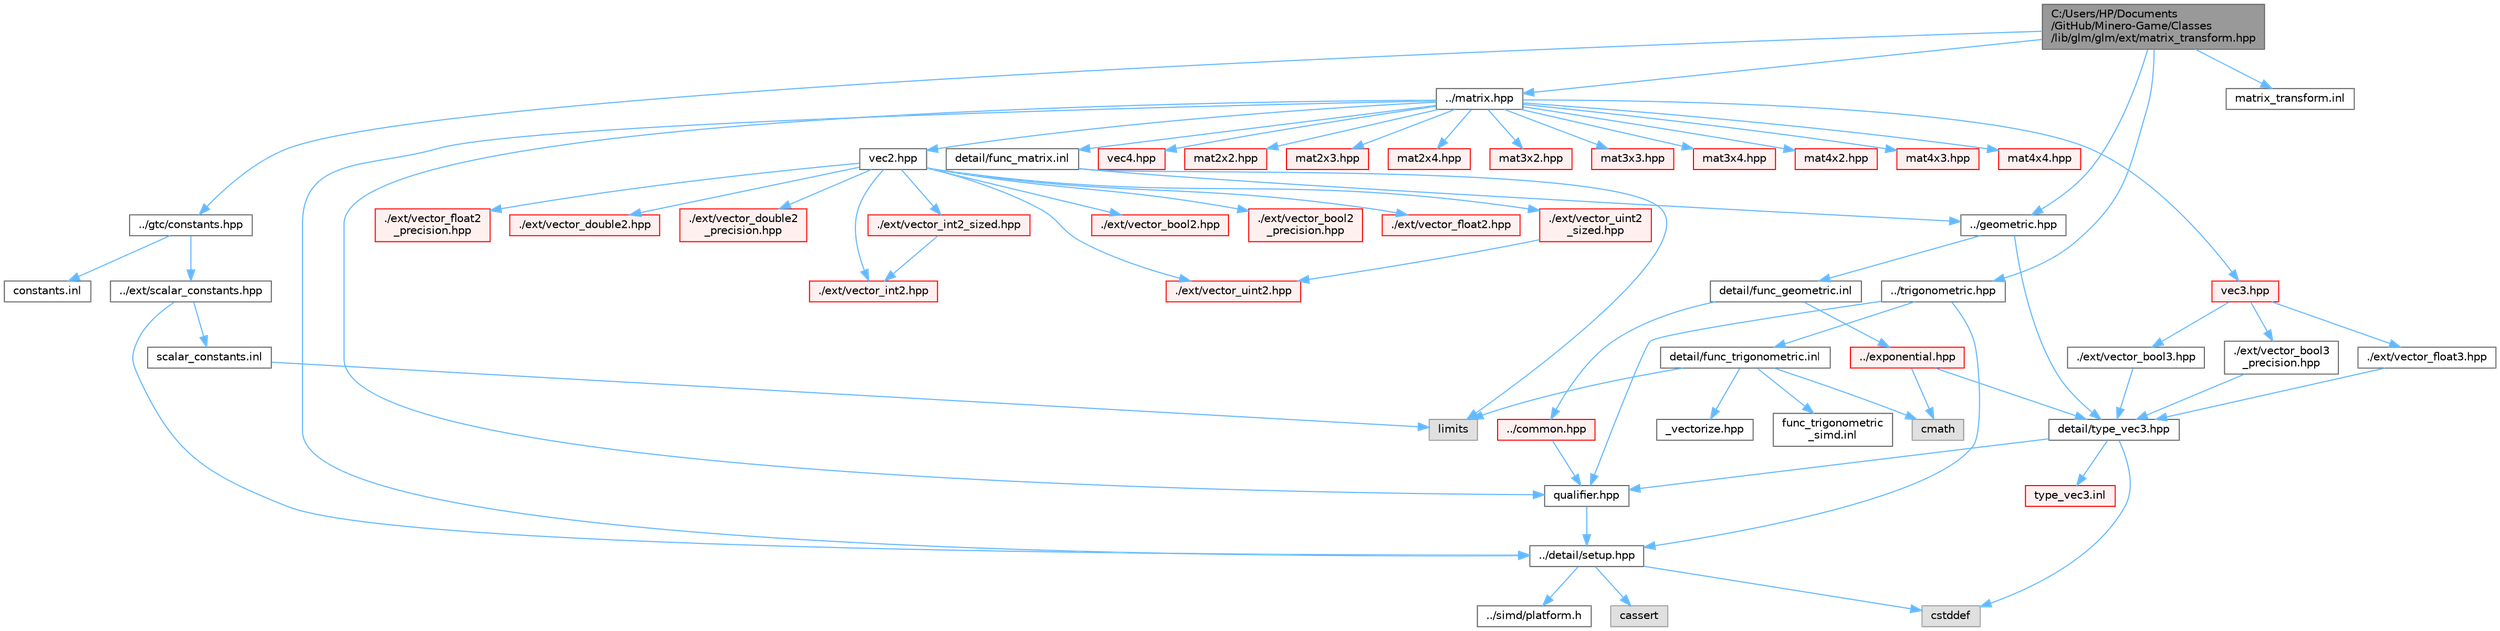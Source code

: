 digraph "C:/Users/HP/Documents/GitHub/Minero-Game/Classes/lib/glm/glm/ext/matrix_transform.hpp"
{
 // LATEX_PDF_SIZE
  bgcolor="transparent";
  edge [fontname=Helvetica,fontsize=10,labelfontname=Helvetica,labelfontsize=10];
  node [fontname=Helvetica,fontsize=10,shape=box,height=0.2,width=0.4];
  Node1 [id="Node000001",label="C:/Users/HP/Documents\l/GitHub/Minero-Game/Classes\l/lib/glm/glm/ext/matrix_transform.hpp",height=0.2,width=0.4,color="gray40", fillcolor="grey60", style="filled", fontcolor="black",tooltip=" "];
  Node1 -> Node2 [id="edge133_Node000001_Node000002",color="steelblue1",style="solid",tooltip=" "];
  Node2 [id="Node000002",label="../gtc/constants.hpp",height=0.2,width=0.4,color="grey40", fillcolor="white", style="filled",URL="$_classes_2lib_2glm_2glm_2gtc_2constants_8hpp.html",tooltip=" "];
  Node2 -> Node3 [id="edge134_Node000002_Node000003",color="steelblue1",style="solid",tooltip=" "];
  Node3 [id="Node000003",label="../ext/scalar_constants.hpp",height=0.2,width=0.4,color="grey40", fillcolor="white", style="filled",URL="$_classes_2lib_2glm_2glm_2ext_2scalar__constants_8hpp.html",tooltip=" "];
  Node3 -> Node4 [id="edge135_Node000003_Node000004",color="steelblue1",style="solid",tooltip=" "];
  Node4 [id="Node000004",label="../detail/setup.hpp",height=0.2,width=0.4,color="grey40", fillcolor="white", style="filled",URL="$_classes_2lib_2glm_2glm_2detail_2setup_8hpp.html",tooltip=" "];
  Node4 -> Node5 [id="edge136_Node000004_Node000005",color="steelblue1",style="solid",tooltip=" "];
  Node5 [id="Node000005",label="cassert",height=0.2,width=0.4,color="grey60", fillcolor="#E0E0E0", style="filled",tooltip=" "];
  Node4 -> Node6 [id="edge137_Node000004_Node000006",color="steelblue1",style="solid",tooltip=" "];
  Node6 [id="Node000006",label="cstddef",height=0.2,width=0.4,color="grey60", fillcolor="#E0E0E0", style="filled",tooltip=" "];
  Node4 -> Node7 [id="edge138_Node000004_Node000007",color="steelblue1",style="solid",tooltip=" "];
  Node7 [id="Node000007",label="../simd/platform.h",height=0.2,width=0.4,color="grey40", fillcolor="white", style="filled",URL="$_classes_2lib_2glm_2glm_2simd_2platform_8h.html",tooltip=" "];
  Node3 -> Node8 [id="edge139_Node000003_Node000008",color="steelblue1",style="solid",tooltip=" "];
  Node8 [id="Node000008",label="scalar_constants.inl",height=0.2,width=0.4,color="grey40", fillcolor="white", style="filled",URL="$_classes_2lib_2glm_2glm_2ext_2scalar__constants_8inl.html",tooltip=" "];
  Node8 -> Node9 [id="edge140_Node000008_Node000009",color="steelblue1",style="solid",tooltip=" "];
  Node9 [id="Node000009",label="limits",height=0.2,width=0.4,color="grey60", fillcolor="#E0E0E0", style="filled",tooltip=" "];
  Node2 -> Node10 [id="edge141_Node000002_Node000010",color="steelblue1",style="solid",tooltip=" "];
  Node10 [id="Node000010",label="constants.inl",height=0.2,width=0.4,color="grey40", fillcolor="white", style="filled",URL="$_classes_2lib_2glm_2glm_2gtc_2constants_8inl.html",tooltip=" "];
  Node1 -> Node11 [id="edge142_Node000001_Node000011",color="steelblue1",style="solid",tooltip=" "];
  Node11 [id="Node000011",label="../geometric.hpp",height=0.2,width=0.4,color="grey40", fillcolor="white", style="filled",URL="$_classes_2lib_2glm_2glm_2geometric_8hpp.html",tooltip=" "];
  Node11 -> Node12 [id="edge143_Node000011_Node000012",color="steelblue1",style="solid",tooltip=" "];
  Node12 [id="Node000012",label="detail/type_vec3.hpp",height=0.2,width=0.4,color="grey40", fillcolor="white", style="filled",URL="$_classes_2lib_2glm_2glm_2detail_2type__vec3_8hpp.html",tooltip=" "];
  Node12 -> Node13 [id="edge144_Node000012_Node000013",color="steelblue1",style="solid",tooltip=" "];
  Node13 [id="Node000013",label="qualifier.hpp",height=0.2,width=0.4,color="grey40", fillcolor="white", style="filled",URL="$_classes_2lib_2glm_2glm_2detail_2qualifier_8hpp.html",tooltip=" "];
  Node13 -> Node4 [id="edge145_Node000013_Node000004",color="steelblue1",style="solid",tooltip=" "];
  Node12 -> Node6 [id="edge146_Node000012_Node000006",color="steelblue1",style="solid",tooltip=" "];
  Node12 -> Node14 [id="edge147_Node000012_Node000014",color="steelblue1",style="solid",tooltip=" "];
  Node14 [id="Node000014",label="type_vec3.inl",height=0.2,width=0.4,color="red", fillcolor="#FFF0F0", style="filled",URL="$_classes_2lib_2glm_2glm_2detail_2type__vec3_8inl.html",tooltip=" "];
  Node11 -> Node16 [id="edge148_Node000011_Node000016",color="steelblue1",style="solid",tooltip=" "];
  Node16 [id="Node000016",label="detail/func_geometric.inl",height=0.2,width=0.4,color="grey40", fillcolor="white", style="filled",URL="$_classes_2lib_2glm_2glm_2detail_2func__geometric_8inl.html",tooltip=" "];
  Node16 -> Node17 [id="edge149_Node000016_Node000017",color="steelblue1",style="solid",tooltip=" "];
  Node17 [id="Node000017",label="../exponential.hpp",height=0.2,width=0.4,color="red", fillcolor="#FFF0F0", style="filled",URL="$_classes_2lib_2glm_2glm_2exponential_8hpp.html",tooltip=" "];
  Node17 -> Node12 [id="edge150_Node000017_Node000012",color="steelblue1",style="solid",tooltip=" "];
  Node17 -> Node24 [id="edge151_Node000017_Node000024",color="steelblue1",style="solid",tooltip=" "];
  Node24 [id="Node000024",label="cmath",height=0.2,width=0.4,color="grey60", fillcolor="#E0E0E0", style="filled",tooltip=" "];
  Node16 -> Node30 [id="edge152_Node000016_Node000030",color="steelblue1",style="solid",tooltip=" "];
  Node30 [id="Node000030",label="../common.hpp",height=0.2,width=0.4,color="red", fillcolor="#FFF0F0", style="filled",URL="$_classes_2lib_2glm_2glm_2common_8hpp.html",tooltip=" "];
  Node30 -> Node13 [id="edge153_Node000030_Node000013",color="steelblue1",style="solid",tooltip=" "];
  Node1 -> Node34 [id="edge154_Node000001_Node000034",color="steelblue1",style="solid",tooltip=" "];
  Node34 [id="Node000034",label="../trigonometric.hpp",height=0.2,width=0.4,color="grey40", fillcolor="white", style="filled",URL="$_classes_2lib_2glm_2glm_2trigonometric_8hpp.html",tooltip=" "];
  Node34 -> Node4 [id="edge155_Node000034_Node000004",color="steelblue1",style="solid",tooltip=" "];
  Node34 -> Node13 [id="edge156_Node000034_Node000013",color="steelblue1",style="solid",tooltip=" "];
  Node34 -> Node35 [id="edge157_Node000034_Node000035",color="steelblue1",style="solid",tooltip=" "];
  Node35 [id="Node000035",label="detail/func_trigonometric.inl",height=0.2,width=0.4,color="grey40", fillcolor="white", style="filled",URL="$_classes_2lib_2glm_2glm_2detail_2func__trigonometric_8inl.html",tooltip=" "];
  Node35 -> Node29 [id="edge158_Node000035_Node000029",color="steelblue1",style="solid",tooltip=" "];
  Node29 [id="Node000029",label="_vectorize.hpp",height=0.2,width=0.4,color="grey40", fillcolor="white", style="filled",URL="$_classes_2lib_2glm_2glm_2detail_2__vectorize_8hpp.html",tooltip=" "];
  Node35 -> Node24 [id="edge159_Node000035_Node000024",color="steelblue1",style="solid",tooltip=" "];
  Node35 -> Node9 [id="edge160_Node000035_Node000009",color="steelblue1",style="solid",tooltip=" "];
  Node35 -> Node36 [id="edge161_Node000035_Node000036",color="steelblue1",style="solid",tooltip=" "];
  Node36 [id="Node000036",label="func_trigonometric\l_simd.inl",height=0.2,width=0.4,color="grey40", fillcolor="white", style="filled",URL="$_classes_2lib_2glm_2glm_2detail_2func__trigonometric__simd_8inl.html",tooltip=" "];
  Node1 -> Node37 [id="edge162_Node000001_Node000037",color="steelblue1",style="solid",tooltip=" "];
  Node37 [id="Node000037",label="../matrix.hpp",height=0.2,width=0.4,color="grey40", fillcolor="white", style="filled",URL="$_classes_2lib_2glm_2glm_2matrix_8hpp.html",tooltip=" "];
  Node37 -> Node13 [id="edge163_Node000037_Node000013",color="steelblue1",style="solid",tooltip=" "];
  Node37 -> Node4 [id="edge164_Node000037_Node000004",color="steelblue1",style="solid",tooltip=" "];
  Node37 -> Node38 [id="edge165_Node000037_Node000038",color="steelblue1",style="solid",tooltip=" "];
  Node38 [id="Node000038",label="vec2.hpp",height=0.2,width=0.4,color="grey40", fillcolor="white", style="filled",URL="$_classes_2lib_2glm_2glm_2vec2_8hpp.html",tooltip=" "];
  Node38 -> Node39 [id="edge166_Node000038_Node000039",color="steelblue1",style="solid",tooltip=" "];
  Node39 [id="Node000039",label="./ext/vector_bool2.hpp",height=0.2,width=0.4,color="red", fillcolor="#FFF0F0", style="filled",URL="$_classes_2lib_2glm_2glm_2ext_2vector__bool2_8hpp.html",tooltip=" "];
  Node38 -> Node40 [id="edge167_Node000038_Node000040",color="steelblue1",style="solid",tooltip=" "];
  Node40 [id="Node000040",label="./ext/vector_bool2\l_precision.hpp",height=0.2,width=0.4,color="red", fillcolor="#FFF0F0", style="filled",URL="$_classes_2lib_2glm_2glm_2ext_2vector__bool2__precision_8hpp.html",tooltip=" "];
  Node38 -> Node41 [id="edge168_Node000038_Node000041",color="steelblue1",style="solid",tooltip=" "];
  Node41 [id="Node000041",label="./ext/vector_float2.hpp",height=0.2,width=0.4,color="red", fillcolor="#FFF0F0", style="filled",URL="$_classes_2lib_2glm_2glm_2ext_2vector__float2_8hpp.html",tooltip=" "];
  Node38 -> Node42 [id="edge169_Node000038_Node000042",color="steelblue1",style="solid",tooltip=" "];
  Node42 [id="Node000042",label="./ext/vector_float2\l_precision.hpp",height=0.2,width=0.4,color="red", fillcolor="#FFF0F0", style="filled",URL="$_classes_2lib_2glm_2glm_2ext_2vector__float2__precision_8hpp.html",tooltip=" "];
  Node38 -> Node43 [id="edge170_Node000038_Node000043",color="steelblue1",style="solid",tooltip=" "];
  Node43 [id="Node000043",label="./ext/vector_double2.hpp",height=0.2,width=0.4,color="red", fillcolor="#FFF0F0", style="filled",URL="$_classes_2lib_2glm_2glm_2ext_2vector__double2_8hpp.html",tooltip=" "];
  Node38 -> Node44 [id="edge171_Node000038_Node000044",color="steelblue1",style="solid",tooltip=" "];
  Node44 [id="Node000044",label="./ext/vector_double2\l_precision.hpp",height=0.2,width=0.4,color="red", fillcolor="#FFF0F0", style="filled",URL="$_classes_2lib_2glm_2glm_2ext_2vector__double2__precision_8hpp.html",tooltip=" "];
  Node38 -> Node45 [id="edge172_Node000038_Node000045",color="steelblue1",style="solid",tooltip=" "];
  Node45 [id="Node000045",label="./ext/vector_int2.hpp",height=0.2,width=0.4,color="red", fillcolor="#FFF0F0", style="filled",URL="$_classes_2lib_2glm_2glm_2ext_2vector__int2_8hpp.html",tooltip=" "];
  Node38 -> Node46 [id="edge173_Node000038_Node000046",color="steelblue1",style="solid",tooltip=" "];
  Node46 [id="Node000046",label="./ext/vector_int2_sized.hpp",height=0.2,width=0.4,color="red", fillcolor="#FFF0F0", style="filled",URL="$_classes_2lib_2glm_2glm_2ext_2vector__int2__sized_8hpp.html",tooltip=" "];
  Node46 -> Node45 [id="edge174_Node000046_Node000045",color="steelblue1",style="solid",tooltip=" "];
  Node38 -> Node48 [id="edge175_Node000038_Node000048",color="steelblue1",style="solid",tooltip=" "];
  Node48 [id="Node000048",label="./ext/vector_uint2.hpp",height=0.2,width=0.4,color="red", fillcolor="#FFF0F0", style="filled",URL="$_classes_2lib_2glm_2glm_2ext_2vector__uint2_8hpp.html",tooltip=" "];
  Node38 -> Node49 [id="edge176_Node000038_Node000049",color="steelblue1",style="solid",tooltip=" "];
  Node49 [id="Node000049",label="./ext/vector_uint2\l_sized.hpp",height=0.2,width=0.4,color="red", fillcolor="#FFF0F0", style="filled",URL="$_classes_2lib_2glm_2glm_2ext_2vector__uint2__sized_8hpp.html",tooltip=" "];
  Node49 -> Node48 [id="edge177_Node000049_Node000048",color="steelblue1",style="solid",tooltip=" "];
  Node37 -> Node51 [id="edge178_Node000037_Node000051",color="steelblue1",style="solid",tooltip=" "];
  Node51 [id="Node000051",label="vec3.hpp",height=0.2,width=0.4,color="red", fillcolor="#FFF0F0", style="filled",URL="$_classes_2lib_2glm_2glm_2vec3_8hpp.html",tooltip=" "];
  Node51 -> Node52 [id="edge179_Node000051_Node000052",color="steelblue1",style="solid",tooltip=" "];
  Node52 [id="Node000052",label="./ext/vector_bool3.hpp",height=0.2,width=0.4,color="grey40", fillcolor="white", style="filled",URL="$_classes_2lib_2glm_2glm_2ext_2vector__bool3_8hpp.html",tooltip=" "];
  Node52 -> Node12 [id="edge180_Node000052_Node000012",color="steelblue1",style="solid",tooltip=" "];
  Node51 -> Node53 [id="edge181_Node000051_Node000053",color="steelblue1",style="solid",tooltip=" "];
  Node53 [id="Node000053",label="./ext/vector_bool3\l_precision.hpp",height=0.2,width=0.4,color="grey40", fillcolor="white", style="filled",URL="$_classes_2lib_2glm_2glm_2ext_2vector__bool3__precision_8hpp.html",tooltip=" "];
  Node53 -> Node12 [id="edge182_Node000053_Node000012",color="steelblue1",style="solid",tooltip=" "];
  Node51 -> Node54 [id="edge183_Node000051_Node000054",color="steelblue1",style="solid",tooltip=" "];
  Node54 [id="Node000054",label="./ext/vector_float3.hpp",height=0.2,width=0.4,color="grey40", fillcolor="white", style="filled",URL="$_classes_2lib_2glm_2glm_2ext_2vector__float3_8hpp.html",tooltip=" "];
  Node54 -> Node12 [id="edge184_Node000054_Node000012",color="steelblue1",style="solid",tooltip=" "];
  Node37 -> Node62 [id="edge185_Node000037_Node000062",color="steelblue1",style="solid",tooltip=" "];
  Node62 [id="Node000062",label="vec4.hpp",height=0.2,width=0.4,color="red", fillcolor="#FFF0F0", style="filled",URL="$_classes_2lib_2glm_2glm_2vec4_8hpp.html",tooltip=" "];
  Node37 -> Node73 [id="edge186_Node000037_Node000073",color="steelblue1",style="solid",tooltip=" "];
  Node73 [id="Node000073",label="mat2x2.hpp",height=0.2,width=0.4,color="red", fillcolor="#FFF0F0", style="filled",URL="$_classes_2lib_2glm_2glm_2mat2x2_8hpp.html",tooltip=" "];
  Node37 -> Node80 [id="edge187_Node000037_Node000080",color="steelblue1",style="solid",tooltip=" "];
  Node80 [id="Node000080",label="mat2x3.hpp",height=0.2,width=0.4,color="red", fillcolor="#FFF0F0", style="filled",URL="$_classes_2lib_2glm_2glm_2mat2x3_8hpp.html",tooltip=" "];
  Node37 -> Node87 [id="edge188_Node000037_Node000087",color="steelblue1",style="solid",tooltip=" "];
  Node87 [id="Node000087",label="mat2x4.hpp",height=0.2,width=0.4,color="red", fillcolor="#FFF0F0", style="filled",URL="$_classes_2lib_2glm_2glm_2mat2x4_8hpp.html",tooltip=" "];
  Node37 -> Node94 [id="edge189_Node000037_Node000094",color="steelblue1",style="solid",tooltip=" "];
  Node94 [id="Node000094",label="mat3x2.hpp",height=0.2,width=0.4,color="red", fillcolor="#FFF0F0", style="filled",URL="$_classes_2lib_2glm_2glm_2mat3x2_8hpp.html",tooltip=" "];
  Node37 -> Node101 [id="edge190_Node000037_Node000101",color="steelblue1",style="solid",tooltip=" "];
  Node101 [id="Node000101",label="mat3x3.hpp",height=0.2,width=0.4,color="red", fillcolor="#FFF0F0", style="filled",URL="$_classes_2lib_2glm_2glm_2mat3x3_8hpp.html",tooltip=" "];
  Node37 -> Node108 [id="edge191_Node000037_Node000108",color="steelblue1",style="solid",tooltip=" "];
  Node108 [id="Node000108",label="mat3x4.hpp",height=0.2,width=0.4,color="red", fillcolor="#FFF0F0", style="filled",URL="$_classes_2lib_2glm_2glm_2mat3x4_8hpp.html",tooltip=" "];
  Node37 -> Node115 [id="edge192_Node000037_Node000115",color="steelblue1",style="solid",tooltip=" "];
  Node115 [id="Node000115",label="mat4x2.hpp",height=0.2,width=0.4,color="red", fillcolor="#FFF0F0", style="filled",URL="$_classes_2lib_2glm_2glm_2mat4x2_8hpp.html",tooltip=" "];
  Node37 -> Node122 [id="edge193_Node000037_Node000122",color="steelblue1",style="solid",tooltip=" "];
  Node122 [id="Node000122",label="mat4x3.hpp",height=0.2,width=0.4,color="red", fillcolor="#FFF0F0", style="filled",URL="$_classes_2lib_2glm_2glm_2mat4x3_8hpp.html",tooltip=" "];
  Node37 -> Node129 [id="edge194_Node000037_Node000129",color="steelblue1",style="solid",tooltip=" "];
  Node129 [id="Node000129",label="mat4x4.hpp",height=0.2,width=0.4,color="red", fillcolor="#FFF0F0", style="filled",URL="$_classes_2lib_2glm_2glm_2mat4x4_8hpp.html",tooltip=" "];
  Node37 -> Node136 [id="edge195_Node000037_Node000136",color="steelblue1",style="solid",tooltip=" "];
  Node136 [id="Node000136",label="detail/func_matrix.inl",height=0.2,width=0.4,color="grey40", fillcolor="white", style="filled",URL="$_classes_2lib_2glm_2glm_2detail_2func__matrix_8inl.html",tooltip=" "];
  Node136 -> Node11 [id="edge196_Node000136_Node000011",color="steelblue1",style="solid",tooltip=" "];
  Node136 -> Node9 [id="edge197_Node000136_Node000009",color="steelblue1",style="solid",tooltip=" "];
  Node1 -> Node137 [id="edge198_Node000001_Node000137",color="steelblue1",style="solid",tooltip=" "];
  Node137 [id="Node000137",label="matrix_transform.inl",height=0.2,width=0.4,color="grey40", fillcolor="white", style="filled",URL="$_classes_2lib_2glm_2glm_2ext_2matrix__transform_8inl.html",tooltip=" "];
}

